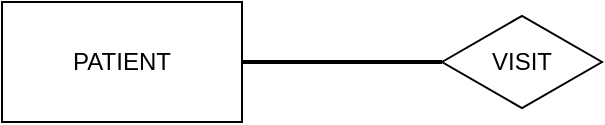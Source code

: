 <mxfile version="24.4.10" type="github">
  <diagram id="R2lEEEUBdFMjLlhIrx00" name="Page-1">
    <mxGraphModel dx="788" dy="493" grid="1" gridSize="10" guides="1" tooltips="1" connect="1" arrows="1" fold="1" page="1" pageScale="1" pageWidth="850" pageHeight="1100" math="0" shadow="0" extFonts="Permanent Marker^https://fonts.googleapis.com/css?family=Permanent+Marker">
      <root>
        <mxCell id="0" />
        <mxCell id="1" parent="0" />
        <mxCell id="h7VImMUQ15F53CEyAGzv-2" value="PATIENT" style="rounded=0;whiteSpace=wrap;html=1;" vertex="1" parent="1">
          <mxGeometry x="120" y="140" width="120" height="60" as="geometry" />
        </mxCell>
        <mxCell id="h7VImMUQ15F53CEyAGzv-4" value="" style="line;strokeWidth=2;html=1;" vertex="1" parent="1">
          <mxGeometry x="240" y="165" width="100" height="10" as="geometry" />
        </mxCell>
        <mxCell id="h7VImMUQ15F53CEyAGzv-5" value="VISIT" style="html=1;whiteSpace=wrap;aspect=fixed;shape=isoRectangle;" vertex="1" parent="1">
          <mxGeometry x="340" y="146" width="80" height="48" as="geometry" />
        </mxCell>
      </root>
    </mxGraphModel>
  </diagram>
</mxfile>
